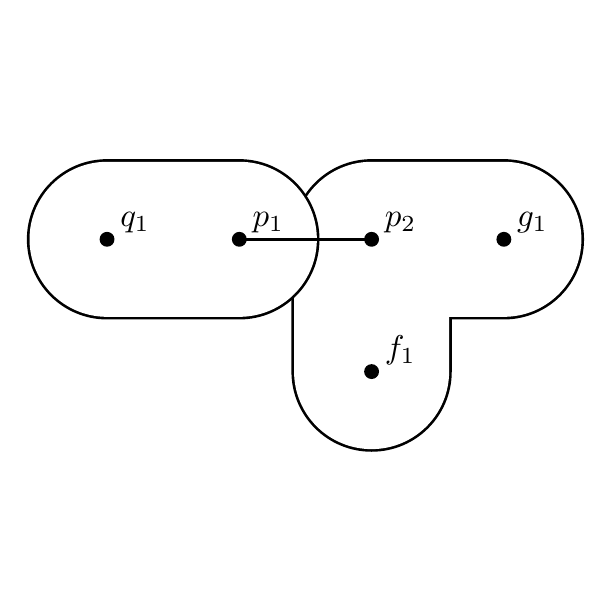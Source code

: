 \begin{pgfpicture}
  \pgfpathrectangle{\pgfpointorigin}{\pgfqpoint{200.0bp}{200.0bp}}
  \pgfusepath{use as bounding box}
  \begin{pgfscope}
    \definecolor{fc}{rgb}{0.0,0.0,0.0}
    \pgfsetfillcolor{fc}
    \pgfsetlinewidth{0.579bp}
    \definecolor{sc}{rgb}{0.0,0.0,0.0}
    \pgfsetstrokecolor{sc}
    \pgfsetmiterjoin
    \pgfsetbuttcap
    \pgfpathqmoveto{95.238bp}{76.191bp}
    \pgfpathqcurveto{95.238bp}{60.411bp}{108.03bp}{47.619bp}{123.809bp}{47.619bp}
    \pgfpathqcurveto{139.589bp}{47.619bp}{152.381bp}{60.411bp}{152.381bp}{76.191bp}
    \pgfpathqlineto{152.381bp}{123.809bp}
    \pgfpathqcurveto{152.381bp}{139.589bp}{139.589bp}{152.381bp}{123.809bp}{152.381bp}
    \pgfpathqcurveto{108.03bp}{152.381bp}{95.238bp}{139.589bp}{95.238bp}{123.809bp}
    \pgfpathqcurveto{95.238bp}{108.03bp}{108.03bp}{95.238bp}{123.809bp}{95.238bp}
    \pgfpathqlineto{171.429bp}{95.238bp}
    \pgfpathqcurveto{187.208bp}{95.238bp}{200.0bp}{108.03bp}{200.0bp}{123.809bp}
    \pgfpathqcurveto{200.0bp}{139.589bp}{187.208bp}{152.381bp}{171.429bp}{152.381bp}
    \pgfpathqlineto{123.809bp}{152.381bp}
    \pgfpathqcurveto{108.03bp}{152.381bp}{95.238bp}{139.589bp}{95.238bp}{123.809bp}
    \pgfpathqlineto{95.238bp}{76.191bp}
    \pgfpathclose
    \pgfusepathqfillstroke
  \end{pgfscope}
  \begin{pgfscope}
    \definecolor{fc}{rgb}{1.0,1.0,1.0}
    \pgfsetfillcolor{fc}
    \pgfsetlinewidth{0.579bp}
    \definecolor{sc}{rgb}{1.0,1.0,1.0}
    \pgfsetstrokecolor{sc}
    \pgfsetmiterjoin
    \pgfsetbuttcap
    \pgfpathqmoveto{96.191bp}{76.191bp}
    \pgfpathqcurveto{96.191bp}{60.937bp}{108.556bp}{48.571bp}{123.809bp}{48.571bp}
    \pgfpathqcurveto{139.063bp}{48.571bp}{151.429bp}{60.937bp}{151.429bp}{76.191bp}
    \pgfpathqlineto{151.429bp}{123.809bp}
    \pgfpathqcurveto{151.429bp}{139.063bp}{139.063bp}{151.429bp}{123.809bp}{151.429bp}
    \pgfpathqcurveto{108.556bp}{151.429bp}{96.191bp}{139.063bp}{96.191bp}{123.809bp}
    \pgfpathqcurveto{96.191bp}{108.556bp}{108.556bp}{96.191bp}{123.809bp}{96.191bp}
    \pgfpathqlineto{171.429bp}{96.191bp}
    \pgfpathqcurveto{186.682bp}{96.191bp}{199.048bp}{108.556bp}{199.048bp}{123.809bp}
    \pgfpathqcurveto{199.048bp}{139.063bp}{186.682bp}{151.429bp}{171.429bp}{151.429bp}
    \pgfpathqlineto{123.809bp}{151.429bp}
    \pgfpathqcurveto{108.556bp}{151.429bp}{96.191bp}{139.063bp}{96.191bp}{123.809bp}
    \pgfpathqlineto{96.191bp}{76.191bp}
    \pgfpathclose
    \pgfusepathqfillstroke
  \end{pgfscope}
  \begin{pgfscope}
    \definecolor{fc}{rgb}{0.0,0.0,0.0}
    \pgfsetfillcolor{fc}
    \pgfsetlinewidth{0.579bp}
    \definecolor{sc}{rgb}{0.0,0.0,0.0}
    \pgfsetstrokecolor{sc}
    \pgfsetmiterjoin
    \pgfsetbuttcap
    \pgfpathqmoveto{28.571bp}{152.381bp}
    \pgfpathqcurveto{12.792bp}{152.381bp}{-0.0bp}{139.589bp}{-0.0bp}{123.809bp}
    \pgfpathqcurveto{-0.0bp}{108.03bp}{12.792bp}{95.238bp}{28.571bp}{95.238bp}
    \pgfpathqlineto{76.191bp}{95.238bp}
    \pgfpathqcurveto{91.97bp}{95.238bp}{104.762bp}{108.03bp}{104.762bp}{123.809bp}
    \pgfpathqcurveto{104.762bp}{139.589bp}{91.97bp}{152.381bp}{76.191bp}{152.381bp}
    \pgfpathqlineto{28.571bp}{152.381bp}
    \pgfpathclose
    \pgfusepathqfillstroke
  \end{pgfscope}
  \begin{pgfscope}
    \definecolor{fc}{rgb}{1.0,1.0,1.0}
    \pgfsetfillcolor{fc}
    \pgfsetlinewidth{0.579bp}
    \definecolor{sc}{rgb}{1.0,1.0,1.0}
    \pgfsetstrokecolor{sc}
    \pgfsetmiterjoin
    \pgfsetbuttcap
    \pgfpathqmoveto{28.571bp}{151.429bp}
    \pgfpathqcurveto{13.318bp}{151.429bp}{0.952bp}{139.063bp}{0.952bp}{123.809bp}
    \pgfpathqcurveto{0.952bp}{108.556bp}{13.318bp}{96.191bp}{28.571bp}{96.191bp}
    \pgfpathqlineto{76.191bp}{96.191bp}
    \pgfpathqcurveto{91.444bp}{96.191bp}{103.809bp}{108.556bp}{103.809bp}{123.809bp}
    \pgfpathqcurveto{103.809bp}{139.063bp}{91.444bp}{151.429bp}{76.191bp}{151.429bp}
    \pgfpathqlineto{28.571bp}{151.429bp}
    \pgfpathclose
    \pgfusepathqfillstroke
  \end{pgfscope}
  \begin{pgfscope}
    \definecolor{fc}{rgb}{0.0,0.0,0.0}
    \pgfsetfillcolor{fc}
    \pgftransformshift{\pgfqpoint{176.19bp}{128.571bp}}
    \pgftransformscale{1.19}
    \pgftext[base,left]{$g_1$}
  \end{pgfscope}
  \begin{pgfscope}
    \definecolor{fc}{rgb}{0.0,0.0,0.0}
    \pgfsetfillcolor{fc}
    \pgfsetlinewidth{0.579bp}
    \definecolor{sc}{rgb}{0.0,0.0,0.0}
    \pgfsetstrokecolor{sc}
    \pgfsetmiterjoin
    \pgfsetbuttcap
    \pgfpathqmoveto{173.81bp}{123.809bp}
    \pgfpathqcurveto{173.81bp}{125.124bp}{172.744bp}{126.191bp}{171.429bp}{126.191bp}
    \pgfpathqcurveto{170.114bp}{126.191bp}{169.048bp}{125.124bp}{169.048bp}{123.809bp}
    \pgfpathqcurveto{169.048bp}{122.495bp}{170.114bp}{121.429bp}{171.429bp}{121.429bp}
    \pgfpathqcurveto{172.744bp}{121.429bp}{173.81bp}{122.495bp}{173.81bp}{123.809bp}
    \pgfpathclose
    \pgfusepathqfillstroke
  \end{pgfscope}
  \begin{pgfscope}
    \definecolor{fc}{rgb}{0.0,0.0,0.0}
    \pgfsetfillcolor{fc}
    \pgftransformshift{\pgfqpoint{128.571bp}{80.952bp}}
    \pgftransformscale{1.19}
    \pgftext[base,left]{$f_1$}
  \end{pgfscope}
  \begin{pgfscope}
    \definecolor{fc}{rgb}{0.0,0.0,0.0}
    \pgfsetfillcolor{fc}
    \pgfsetlinewidth{0.579bp}
    \definecolor{sc}{rgb}{0.0,0.0,0.0}
    \pgfsetstrokecolor{sc}
    \pgfsetmiterjoin
    \pgfsetbuttcap
    \pgfpathqmoveto{126.191bp}{76.191bp}
    \pgfpathqcurveto{126.191bp}{77.505bp}{125.124bp}{78.571bp}{123.809bp}{78.571bp}
    \pgfpathqcurveto{122.495bp}{78.571bp}{121.429bp}{77.505bp}{121.429bp}{76.191bp}
    \pgfpathqcurveto{121.429bp}{74.876bp}{122.495bp}{73.809bp}{123.809bp}{73.809bp}
    \pgfpathqcurveto{125.124bp}{73.809bp}{126.191bp}{74.876bp}{126.191bp}{76.191bp}
    \pgfpathclose
    \pgfusepathqfillstroke
  \end{pgfscope}
  \begin{pgfscope}
    \definecolor{fc}{rgb}{0.0,0.0,0.0}
    \pgfsetfillcolor{fc}
    \pgftransformshift{\pgfqpoint{128.571bp}{128.571bp}}
    \pgftransformscale{1.19}
    \pgftext[base,left]{$p_2$}
  \end{pgfscope}
  \begin{pgfscope}
    \definecolor{fc}{rgb}{0.0,0.0,0.0}
    \pgfsetfillcolor{fc}
    \pgfsetlinewidth{0.579bp}
    \definecolor{sc}{rgb}{0.0,0.0,0.0}
    \pgfsetstrokecolor{sc}
    \pgfsetmiterjoin
    \pgfsetbuttcap
    \pgfpathqmoveto{126.191bp}{123.809bp}
    \pgfpathqcurveto{126.191bp}{125.124bp}{125.124bp}{126.191bp}{123.809bp}{126.191bp}
    \pgfpathqcurveto{122.495bp}{126.191bp}{121.429bp}{125.124bp}{121.429bp}{123.809bp}
    \pgfpathqcurveto{121.429bp}{122.495bp}{122.495bp}{121.429bp}{123.809bp}{121.429bp}
    \pgfpathqcurveto{125.124bp}{121.429bp}{126.191bp}{122.495bp}{126.191bp}{123.809bp}
    \pgfpathclose
    \pgfusepathqfillstroke
  \end{pgfscope}
  \begin{pgfscope}
    \definecolor{fc}{rgb}{0.0,0.0,0.0}
    \pgfsetfillcolor{fc}
    \pgftransformshift{\pgfqpoint{80.952bp}{128.571bp}}
    \pgftransformscale{1.19}
    \pgftext[base,left]{$p_1$}
  \end{pgfscope}
  \begin{pgfscope}
    \definecolor{fc}{rgb}{0.0,0.0,0.0}
    \pgfsetfillcolor{fc}
    \pgfsetlinewidth{0.579bp}
    \definecolor{sc}{rgb}{0.0,0.0,0.0}
    \pgfsetstrokecolor{sc}
    \pgfsetmiterjoin
    \pgfsetbuttcap
    \pgfpathqmoveto{78.571bp}{123.809bp}
    \pgfpathqcurveto{78.571bp}{125.124bp}{77.505bp}{126.191bp}{76.191bp}{126.191bp}
    \pgfpathqcurveto{74.876bp}{126.191bp}{73.809bp}{125.124bp}{73.809bp}{123.809bp}
    \pgfpathqcurveto{73.809bp}{122.495bp}{74.876bp}{121.429bp}{76.191bp}{121.429bp}
    \pgfpathqcurveto{77.505bp}{121.429bp}{78.571bp}{122.495bp}{78.571bp}{123.809bp}
    \pgfpathclose
    \pgfusepathqfillstroke
  \end{pgfscope}
  \begin{pgfscope}
    \pgfsetlinewidth{1.086bp}
    \definecolor{sc}{rgb}{0.0,0.0,0.0}
    \pgfsetstrokecolor{sc}
    \pgfsetmiterjoin
    \pgfsetbuttcap
    \pgfpathqmoveto{76.191bp}{123.809bp}
    \pgfpathqlineto{123.809bp}{123.809bp}
    \pgfusepathqstroke
  \end{pgfscope}
  \begin{pgfscope}
    \definecolor{fc}{rgb}{0.0,0.0,0.0}
    \pgfsetfillcolor{fc}
    \pgfusepathqfill
  \end{pgfscope}
  \begin{pgfscope}
    \definecolor{fc}{rgb}{0.0,0.0,0.0}
    \pgfsetfillcolor{fc}
    \pgfusepathqfill
  \end{pgfscope}
  \begin{pgfscope}
    \definecolor{fc}{rgb}{0.0,0.0,0.0}
    \pgfsetfillcolor{fc}
    \pgfusepathqfill
  \end{pgfscope}
  \begin{pgfscope}
    \definecolor{fc}{rgb}{0.0,0.0,0.0}
    \pgfsetfillcolor{fc}
    \pgfusepathqfill
  \end{pgfscope}
  \begin{pgfscope}
    \definecolor{fc}{rgb}{0.0,0.0,0.0}
    \pgfsetfillcolor{fc}
    \pgftransformshift{\pgfqpoint{33.333bp}{128.571bp}}
    \pgftransformscale{1.19}
    \pgftext[base,left]{$q_1$}
  \end{pgfscope}
  \begin{pgfscope}
    \definecolor{fc}{rgb}{0.0,0.0,0.0}
    \pgfsetfillcolor{fc}
    \pgfsetlinewidth{0.579bp}
    \definecolor{sc}{rgb}{0.0,0.0,0.0}
    \pgfsetstrokecolor{sc}
    \pgfsetmiterjoin
    \pgfsetbuttcap
    \pgfpathqmoveto{30.952bp}{123.809bp}
    \pgfpathqcurveto{30.952bp}{125.124bp}{29.886bp}{126.191bp}{28.571bp}{126.191bp}
    \pgfpathqcurveto{27.256bp}{126.191bp}{26.191bp}{125.124bp}{26.191bp}{123.809bp}
    \pgfpathqcurveto{26.191bp}{122.495bp}{27.256bp}{121.429bp}{28.571bp}{121.429bp}
    \pgfpathqcurveto{29.886bp}{121.429bp}{30.952bp}{122.495bp}{30.952bp}{123.809bp}
    \pgfpathclose
    \pgfusepathqfillstroke
  \end{pgfscope}
\end{pgfpicture}
